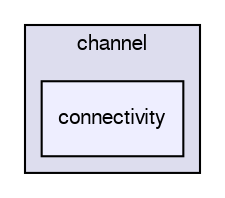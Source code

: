 digraph "/var/lib/jenkins/workspace/kaa_stable/client/client-multi/client-cpp/kaa/channel/connectivity" {
  bgcolor=transparent;
  compound=true
  node [ fontsize="10", fontname="FreeSans"];
  edge [ labelfontsize="10", labelfontname="FreeSans"];
  subgraph clusterdir_e0d3c5e08d2a34b96d39e895ad0bbab8 {
    graph [ bgcolor="#ddddee", pencolor="black", label="channel" fontname="FreeSans", fontsize="10", URL="dir_e0d3c5e08d2a34b96d39e895ad0bbab8.html"]
  dir_3ff2ca4e50a8e503e36aefa7c4ab7733 [shape=box, label="connectivity", style="filled", fillcolor="#eeeeff", pencolor="black", URL="dir_3ff2ca4e50a8e503e36aefa7c4ab7733.html"];
  }
}
